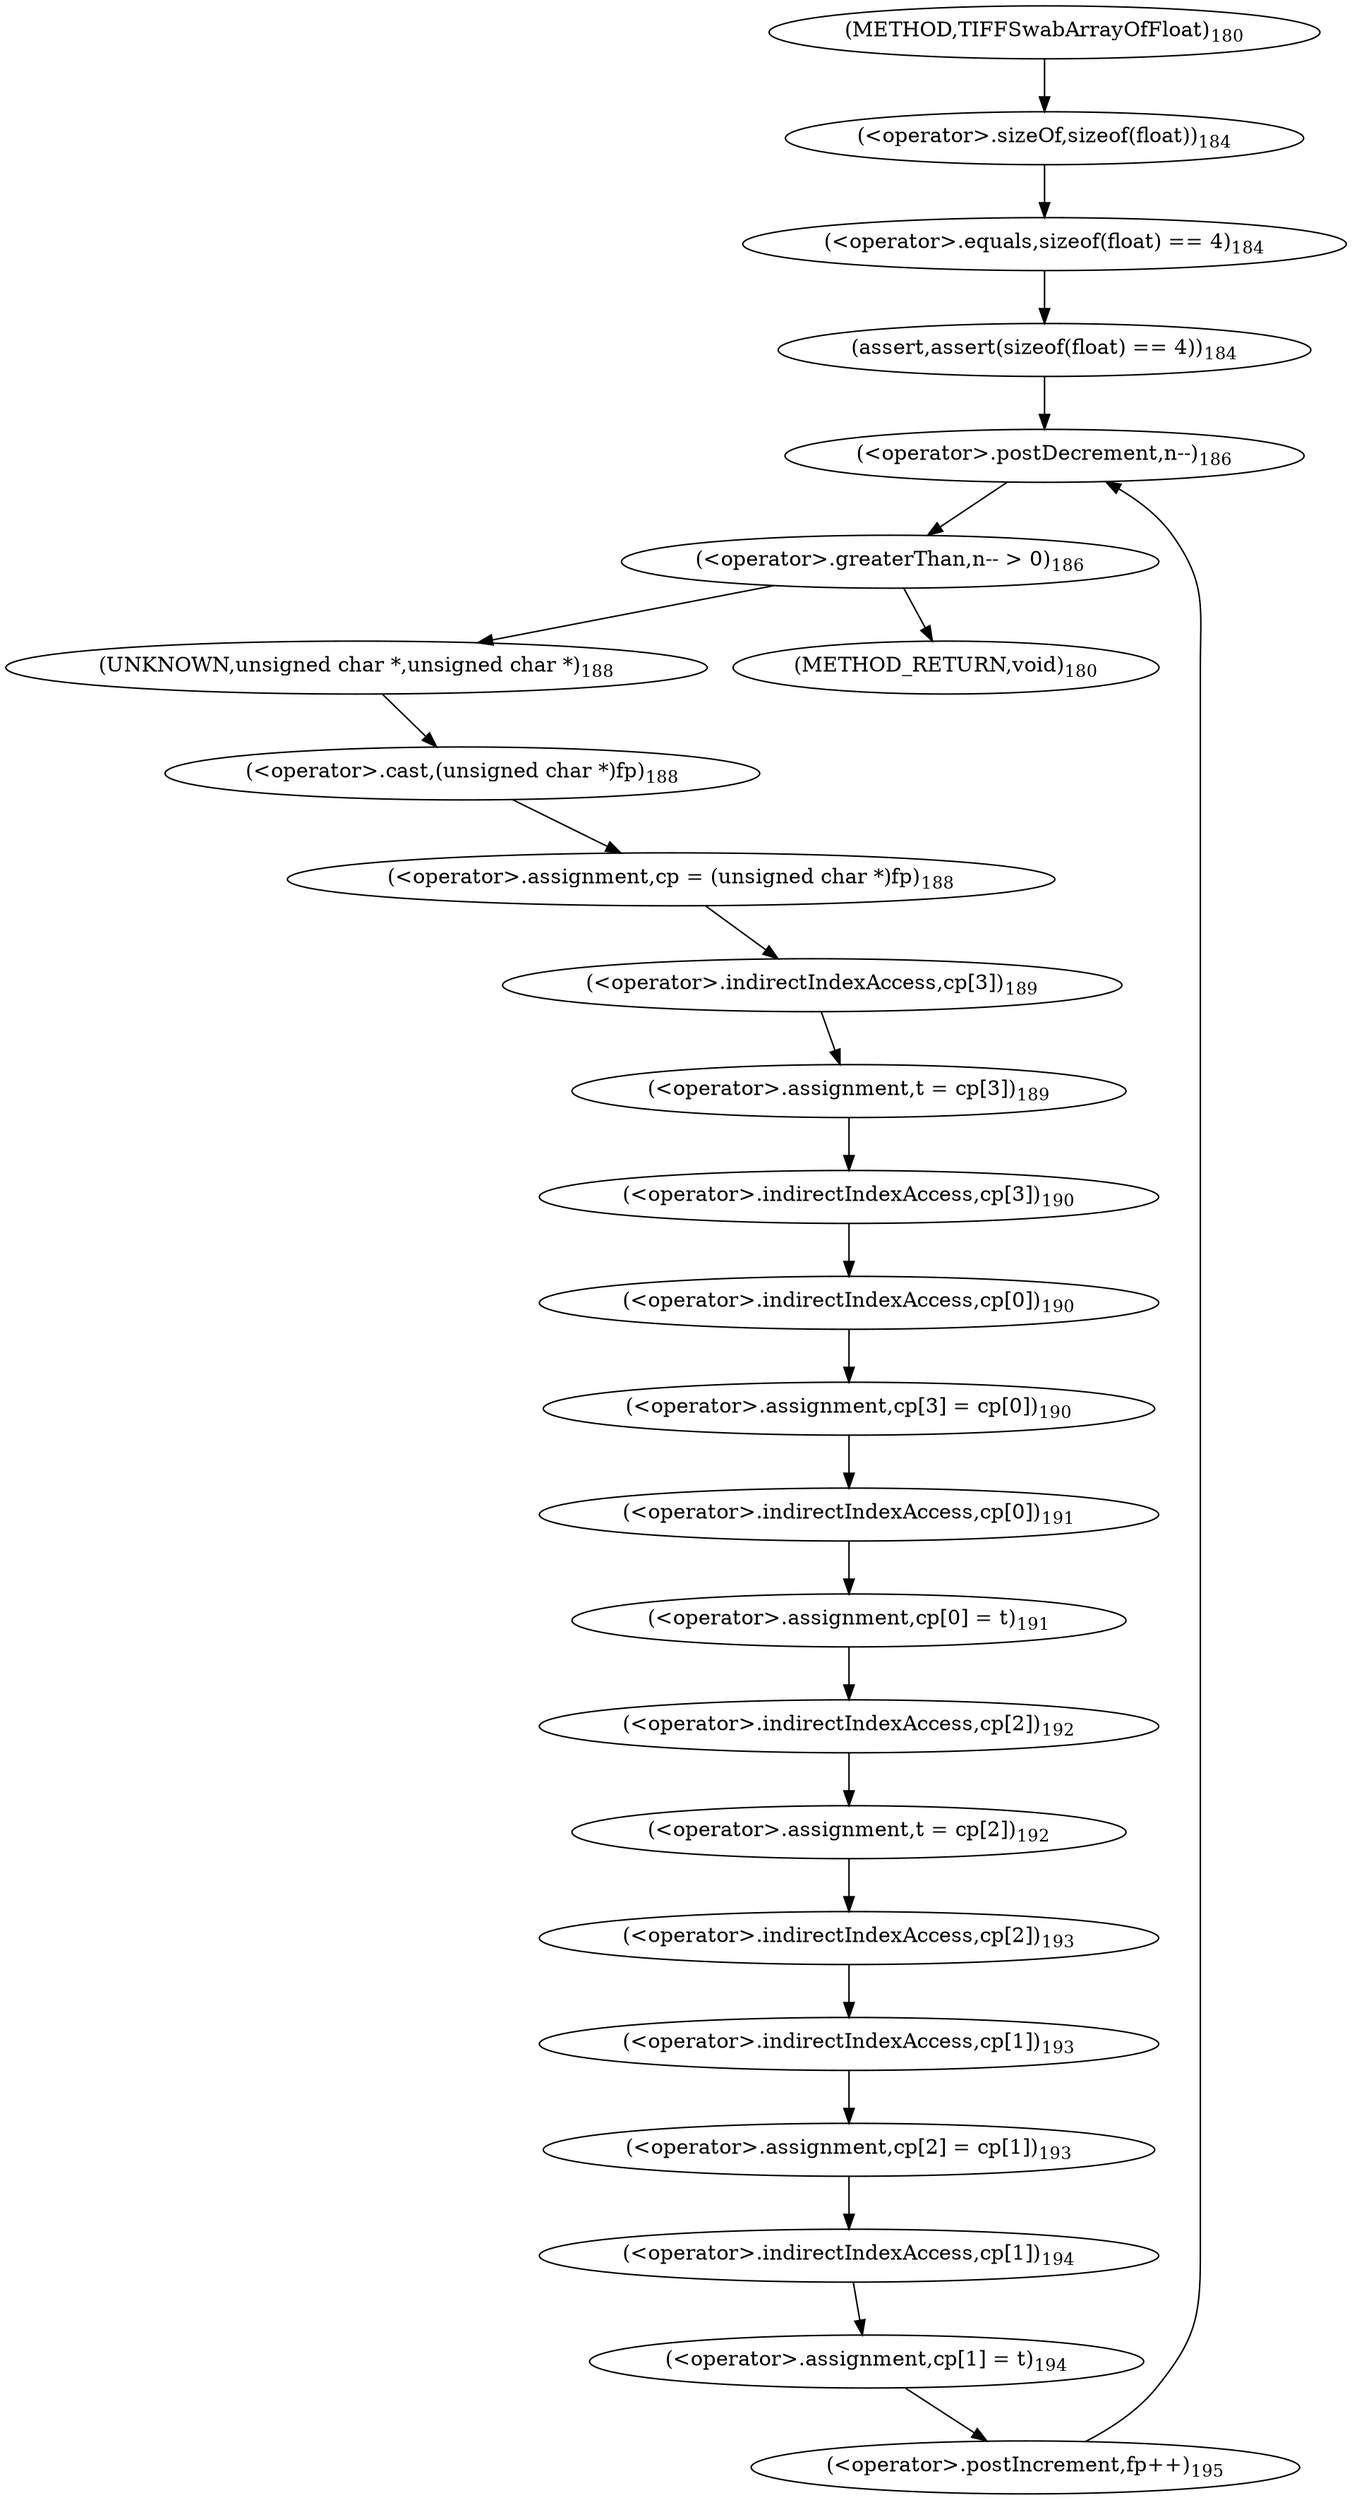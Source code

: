 digraph "TIFFSwabArrayOfFloat" {  
"34741" [label = <(assert,assert(sizeof(float) == 4))<SUB>184</SUB>> ]
"34742" [label = <(&lt;operator&gt;.equals,sizeof(float) == 4)<SUB>184</SUB>> ]
"34747" [label = <(&lt;operator&gt;.greaterThan,n-- &gt; 0)<SUB>186</SUB>> ]
"34743" [label = <(&lt;operator&gt;.sizeOf,sizeof(float))<SUB>184</SUB>> ]
"34748" [label = <(&lt;operator&gt;.postDecrement,n--)<SUB>186</SUB>> ]
"34752" [label = <(&lt;operator&gt;.assignment,cp = (unsigned char *)fp)<SUB>188</SUB>> ]
"34757" [label = <(&lt;operator&gt;.assignment,t = cp[3])<SUB>189</SUB>> ]
"34762" [label = <(&lt;operator&gt;.assignment,cp[3] = cp[0])<SUB>190</SUB>> ]
"34769" [label = <(&lt;operator&gt;.assignment,cp[0] = t)<SUB>191</SUB>> ]
"34774" [label = <(&lt;operator&gt;.assignment,t = cp[2])<SUB>192</SUB>> ]
"34779" [label = <(&lt;operator&gt;.assignment,cp[2] = cp[1])<SUB>193</SUB>> ]
"34786" [label = <(&lt;operator&gt;.assignment,cp[1] = t)<SUB>194</SUB>> ]
"34791" [label = <(&lt;operator&gt;.postIncrement,fp++)<SUB>195</SUB>> ]
"34754" [label = <(&lt;operator&gt;.cast,(unsigned char *)fp)<SUB>188</SUB>> ]
"34759" [label = <(&lt;operator&gt;.indirectIndexAccess,cp[3])<SUB>189</SUB>> ]
"34763" [label = <(&lt;operator&gt;.indirectIndexAccess,cp[3])<SUB>190</SUB>> ]
"34766" [label = <(&lt;operator&gt;.indirectIndexAccess,cp[0])<SUB>190</SUB>> ]
"34770" [label = <(&lt;operator&gt;.indirectIndexAccess,cp[0])<SUB>191</SUB>> ]
"34776" [label = <(&lt;operator&gt;.indirectIndexAccess,cp[2])<SUB>192</SUB>> ]
"34780" [label = <(&lt;operator&gt;.indirectIndexAccess,cp[2])<SUB>193</SUB>> ]
"34783" [label = <(&lt;operator&gt;.indirectIndexAccess,cp[1])<SUB>193</SUB>> ]
"34787" [label = <(&lt;operator&gt;.indirectIndexAccess,cp[1])<SUB>194</SUB>> ]
"34755" [label = <(UNKNOWN,unsigned char *,unsigned char *)<SUB>188</SUB>> ]
"34735" [label = <(METHOD,TIFFSwabArrayOfFloat)<SUB>180</SUB>> ]
"34793" [label = <(METHOD_RETURN,void)<SUB>180</SUB>> ]
  "34741" -> "34748" 
  "34742" -> "34741" 
  "34747" -> "34793" 
  "34747" -> "34755" 
  "34743" -> "34742" 
  "34748" -> "34747" 
  "34752" -> "34759" 
  "34757" -> "34763" 
  "34762" -> "34770" 
  "34769" -> "34776" 
  "34774" -> "34780" 
  "34779" -> "34787" 
  "34786" -> "34791" 
  "34791" -> "34748" 
  "34754" -> "34752" 
  "34759" -> "34757" 
  "34763" -> "34766" 
  "34766" -> "34762" 
  "34770" -> "34769" 
  "34776" -> "34774" 
  "34780" -> "34783" 
  "34783" -> "34779" 
  "34787" -> "34786" 
  "34755" -> "34754" 
  "34735" -> "34743" 
}
